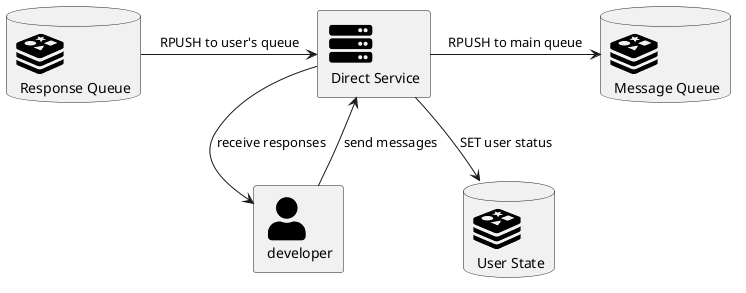 @startuml architecture
!include <tupadr3/common>
!include <tupadr3/devicons2/redis>
!include <tupadr3/font-awesome-5/user>
!include <tupadr3/font-awesome-5/server>

FA5_USER(developer, developer)
FA5_SERVER(direct, "Direct Service")

DEV2_REDIS(message_queue, "Message Queue", database)
DEV2_REDIS(response_queue, "Response Queue", database)
DEV2_REDIS(user_state, "User State", database)

developer --> direct : send messages
direct --> developer : receive responses

direct --> user_state : SET user status
direct -> message_queue : RPUSH to main queue
response_queue -> direct : RPUSH to user's queue
@enduml
